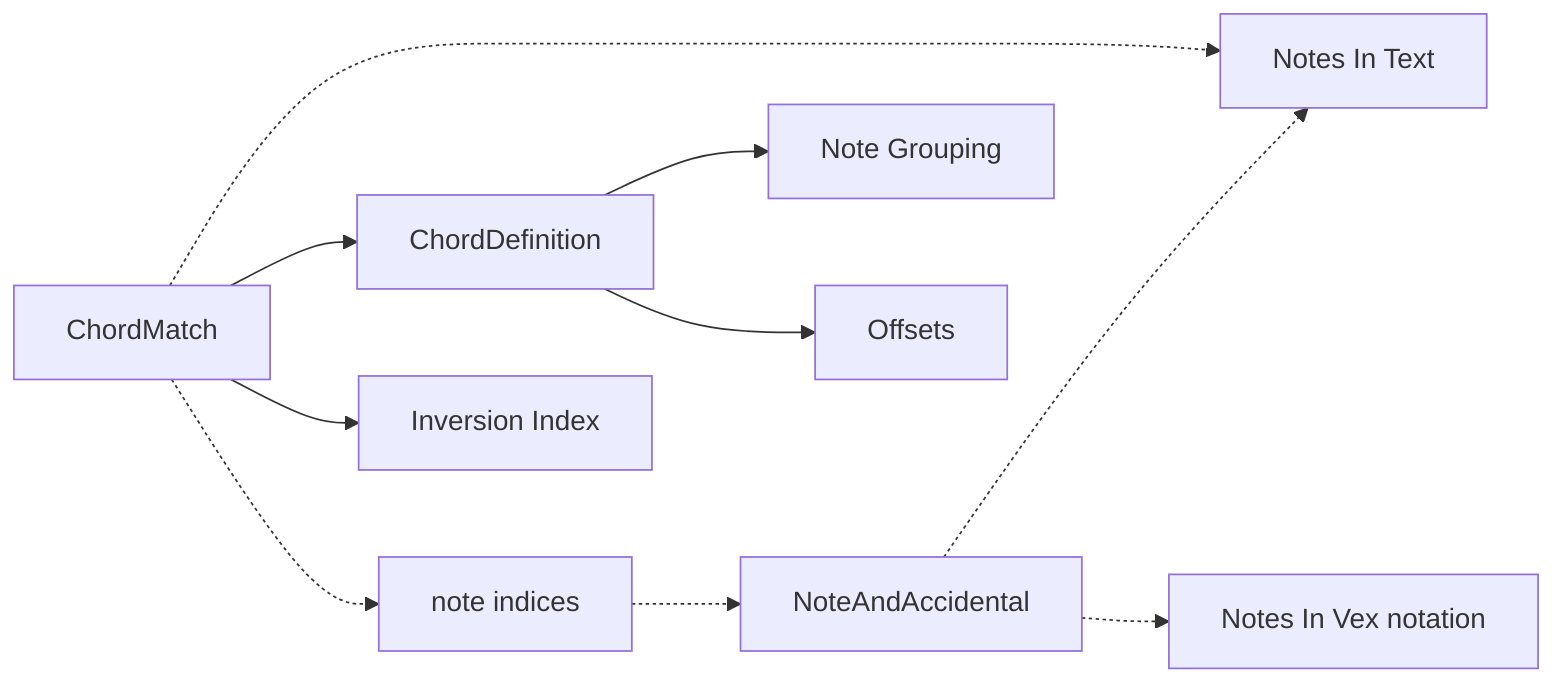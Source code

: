 flowchart LR

NI["note indices"]
NA["NoteAndAccidental"]
NT["Notes In Text"]
NV["Notes In Vex notation"]
CM["ChordMatch"]
CD["ChordDefinition"]
II["Inversion Index"]
NG["Note Grouping"]
OI["Offsets"]

CM --> CD  
CD --> NG
CD --> OI
CM -.-> NT
CM -.-> NI
CM --> II
NI -.-> NA 
NA -.-> NT 
NA -.-> NV